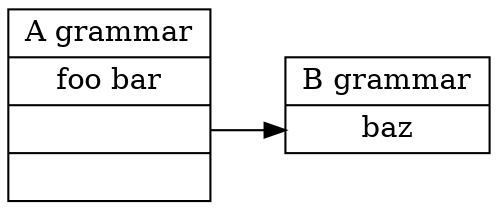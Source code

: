 digraph grammar {

graph [
 rankdir = "LR"
];

"A" [
 label = "A grammar | foo bar |  <L> | <R>  " 
 shape = "record"
];

"B" [
 label = "B grammar | <f2> baz"
 shape = "record"
];

"A":L -> "B":f2 ;

}
